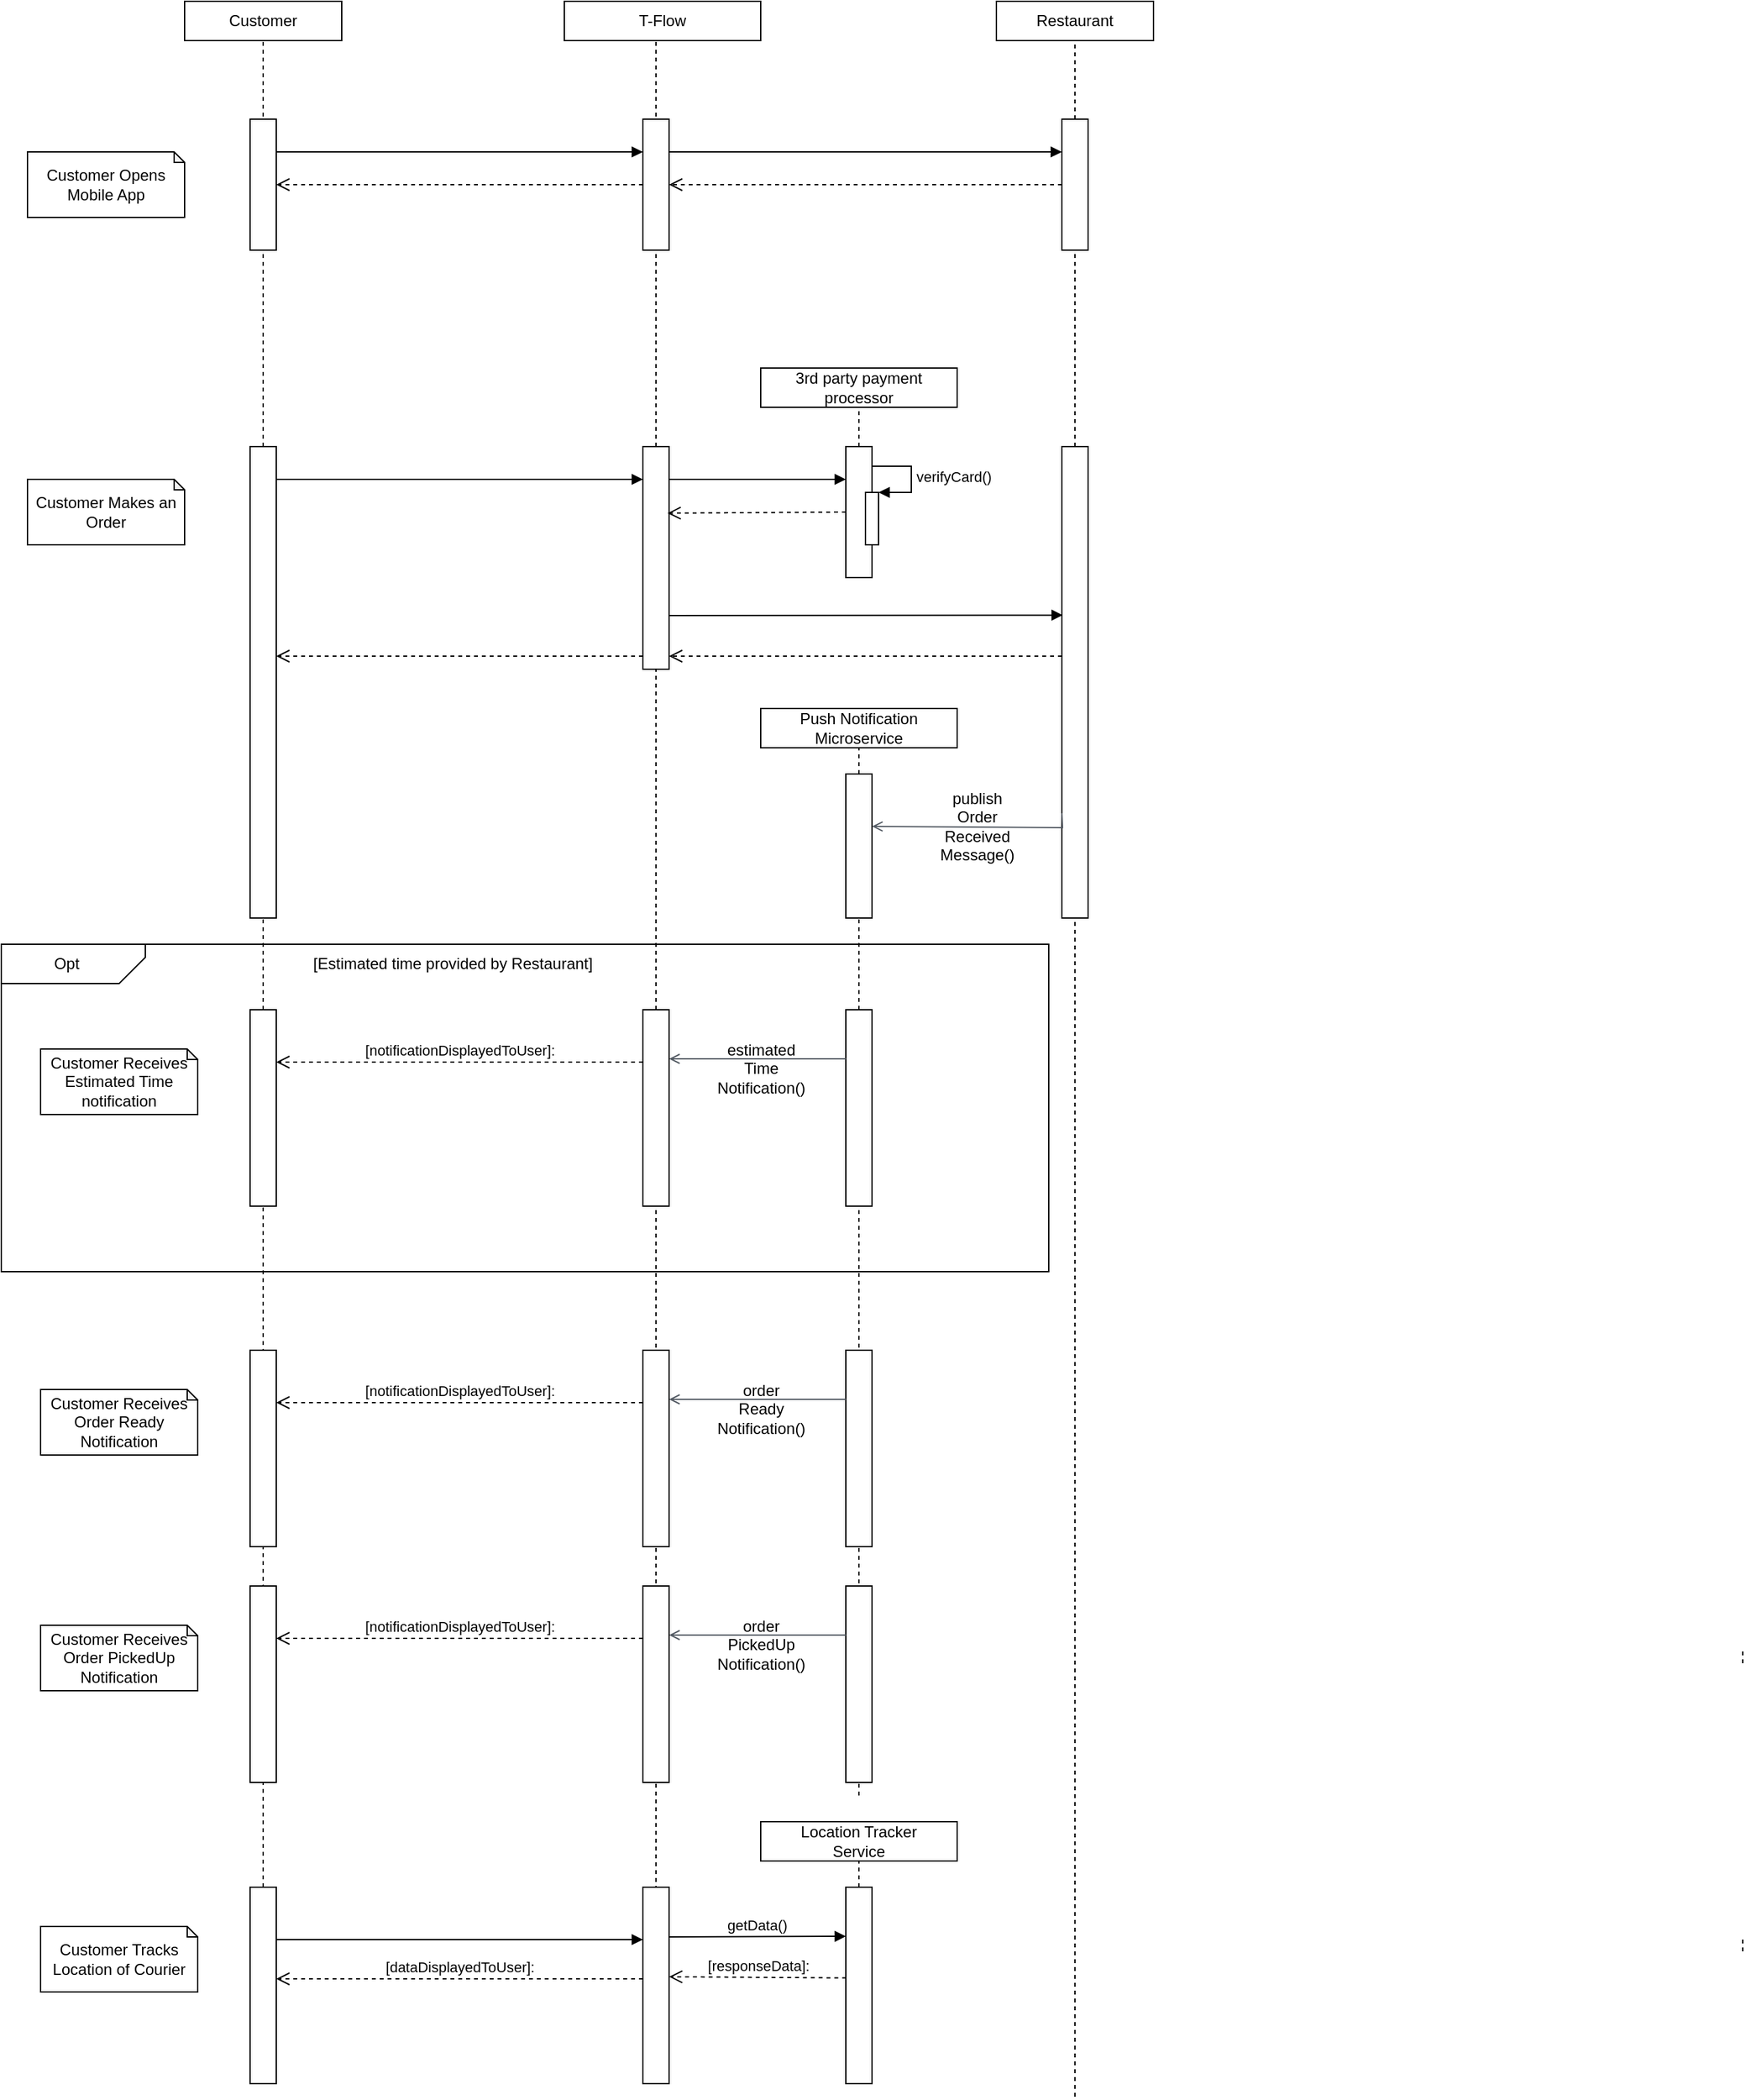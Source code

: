<mxfile version="20.1.1" type="github">
  <diagram id="gBy3llVhMxXYmEbgjKkH" name="Page-1">
    <mxGraphModel dx="2111" dy="596" grid="1" gridSize="10" guides="1" tooltips="1" connect="1" arrows="1" fold="1" page="1" pageScale="1" pageWidth="850" pageHeight="1100" math="0" shadow="0">
      <root>
        <mxCell id="0" />
        <mxCell id="1" parent="0" />
        <mxCell id="ma4kMYxB2yZlrIE0OlbE-1" value="Customer&lt;span style=&quot;color: rgba(0, 0, 0, 0); font-family: monospace; font-size: 0px; text-align: start;&quot;&gt;%3CmxGraphModel%3E%3Croot%3E%3CmxCell%20id%3D%220%22%2F%3E%3CmxCell%20id%3D%221%22%20parent%3D%220%22%2F%3E%3CmxCell%20id%3D%222%22%20value%3D%22Restaurant&#39;s%20User%20Interface%20(Mobile%20or%20Browser)%22%20style%3D%22rounded%3D0%3BwhiteSpace%3Dwrap%3Bhtml%3D1%3B%22%20vertex%3D%221%22%20parent%3D%221%22%3E%3CmxGeometry%20x%3D%22590%22%20y%3D%2270%22%20width%3D%22120%22%20height%3D%2250%22%20as%3D%22geometry%22%2F%3E%3C%2FmxCell%3E%3C%2Froot%3E%3C%2FmxGraphModel%3E&lt;/span&gt;" style="rounded=0;whiteSpace=wrap;html=1;" parent="1" vertex="1">
          <mxGeometry x="110" y="70" width="120" height="30" as="geometry" />
        </mxCell>
        <mxCell id="ma4kMYxB2yZlrIE0OlbE-2" value="T-Flow" style="rounded=0;whiteSpace=wrap;html=1;" parent="1" vertex="1">
          <mxGeometry x="400" y="70" width="150" height="30" as="geometry" />
        </mxCell>
        <mxCell id="ma4kMYxB2yZlrIE0OlbE-3" value="Restaurant" style="rounded=0;whiteSpace=wrap;html=1;" parent="1" vertex="1">
          <mxGeometry x="730" y="70" width="120" height="30" as="geometry" />
        </mxCell>
        <mxCell id="ma4kMYxB2yZlrIE0OlbE-17" value="Customer Opens Mobile App" style="shape=note;whiteSpace=wrap;html=1;backgroundOutline=1;darkOpacity=0.05;size=8;" parent="1" vertex="1">
          <mxGeometry x="-10" y="185" width="120" height="50" as="geometry" />
        </mxCell>
        <mxCell id="ma4kMYxB2yZlrIE0OlbE-18" value="" style="endArrow=none;dashed=1;html=1;rounded=0;entryX=0.5;entryY=1;entryDx=0;entryDy=0;startArrow=none;" parent="1" source="ma4kMYxB2yZlrIE0OlbE-78" edge="1">
          <mxGeometry width="50" height="50" relative="1" as="geometry">
            <mxPoint x="170" y="780" as="sourcePoint" />
            <mxPoint x="170" y="100" as="targetPoint" />
          </mxGeometry>
        </mxCell>
        <mxCell id="ma4kMYxB2yZlrIE0OlbE-19" value="" style="rounded=0;whiteSpace=wrap;html=1;" parent="1" vertex="1">
          <mxGeometry x="160" y="160" width="20" height="100" as="geometry" />
        </mxCell>
        <mxCell id="ma4kMYxB2yZlrIE0OlbE-24" value="" style="endArrow=none;dashed=1;html=1;rounded=0;entryX=0.5;entryY=1;entryDx=0;entryDy=0;startArrow=none;" parent="1" source="ma4kMYxB2yZlrIE0OlbE-20" target="ma4kMYxB2yZlrIE0OlbE-78" edge="1">
          <mxGeometry width="50" height="50" relative="1" as="geometry">
            <mxPoint x="170" y="1220.0" as="sourcePoint" />
            <mxPoint x="170" y="825" as="targetPoint" />
          </mxGeometry>
        </mxCell>
        <mxCell id="ma4kMYxB2yZlrIE0OlbE-25" value="" style="endArrow=none;dashed=1;html=1;rounded=0;entryX=0.5;entryY=1;entryDx=0;entryDy=0;startArrow=none;" parent="1" source="ma4kMYxB2yZlrIE0OlbE-127" target="ma4kMYxB2yZlrIE0OlbE-20" edge="1">
          <mxGeometry width="50" height="50" relative="1" as="geometry">
            <mxPoint x="170" y="1780" as="sourcePoint" />
            <mxPoint x="430" y="1240" as="targetPoint" />
          </mxGeometry>
        </mxCell>
        <mxCell id="ma4kMYxB2yZlrIE0OlbE-34" value="" style="html=1;verticalAlign=bottom;endArrow=block;rounded=0;entryX=0;entryY=0.25;entryDx=0;entryDy=0;exitX=1;exitY=0.25;exitDx=0;exitDy=0;" parent="1" source="ma4kMYxB2yZlrIE0OlbE-19" target="ma4kMYxB2yZlrIE0OlbE-27" edge="1">
          <mxGeometry width="80" relative="1" as="geometry">
            <mxPoint x="290" y="220" as="sourcePoint" />
            <mxPoint x="370" y="220" as="targetPoint" />
          </mxGeometry>
        </mxCell>
        <mxCell id="ma4kMYxB2yZlrIE0OlbE-42" value="" style="html=1;verticalAlign=bottom;endArrow=block;rounded=0;entryX=0;entryY=0.25;entryDx=0;entryDy=0;exitX=1;exitY=0.25;exitDx=0;exitDy=0;" parent="1" source="ma4kMYxB2yZlrIE0OlbE-27" target="ma4kMYxB2yZlrIE0OlbE-37" edge="1">
          <mxGeometry width="80" relative="1" as="geometry">
            <mxPoint x="460" y="150" as="sourcePoint" />
            <mxPoint x="540" y="150" as="targetPoint" />
          </mxGeometry>
        </mxCell>
        <mxCell id="ma4kMYxB2yZlrIE0OlbE-45" value="" style="html=1;verticalAlign=bottom;endArrow=open;dashed=1;endSize=8;rounded=0;exitX=0;exitY=0.5;exitDx=0;exitDy=0;entryX=1;entryY=0.5;entryDx=0;entryDy=0;" parent="1" source="ma4kMYxB2yZlrIE0OlbE-37" target="ma4kMYxB2yZlrIE0OlbE-27" edge="1">
          <mxGeometry relative="1" as="geometry">
            <mxPoint x="680" y="210" as="sourcePoint" />
            <mxPoint x="600" y="210" as="targetPoint" />
          </mxGeometry>
        </mxCell>
        <mxCell id="ma4kMYxB2yZlrIE0OlbE-46" value="" style="html=1;verticalAlign=bottom;endArrow=open;dashed=1;endSize=8;rounded=0;exitX=0;exitY=0.5;exitDx=0;exitDy=0;entryX=1;entryY=0.5;entryDx=0;entryDy=0;" parent="1" source="ma4kMYxB2yZlrIE0OlbE-27" target="ma4kMYxB2yZlrIE0OlbE-19" edge="1">
          <mxGeometry relative="1" as="geometry">
            <mxPoint x="430" y="210" as="sourcePoint" />
            <mxPoint x="350" y="210" as="targetPoint" />
          </mxGeometry>
        </mxCell>
        <mxCell id="ma4kMYxB2yZlrIE0OlbE-26" value="" style="endArrow=none;dashed=1;html=1;rounded=0;entryX=0.5;entryY=1;entryDx=0;entryDy=0;startArrow=none;" parent="1" source="ma4kMYxB2yZlrIE0OlbE-28" edge="1">
          <mxGeometry width="50" height="50" relative="1" as="geometry">
            <mxPoint x="470" y="1072.727" as="sourcePoint" />
            <mxPoint x="470.0" y="100" as="targetPoint" />
          </mxGeometry>
        </mxCell>
        <mxCell id="ma4kMYxB2yZlrIE0OlbE-27" value="" style="rounded=0;whiteSpace=wrap;html=1;" parent="1" vertex="1">
          <mxGeometry x="460" y="160" width="20" height="100" as="geometry" />
        </mxCell>
        <mxCell id="ma4kMYxB2yZlrIE0OlbE-47" value="" style="endArrow=none;dashed=1;html=1;rounded=0;entryX=0.5;entryY=1;entryDx=0;entryDy=0;startArrow=none;" parent="1" target="ma4kMYxB2yZlrIE0OlbE-28" edge="1">
          <mxGeometry width="50" height="50" relative="1" as="geometry">
            <mxPoint x="470" y="1590" as="sourcePoint" />
            <mxPoint x="470.0" y="100" as="targetPoint" />
            <Array as="points">
              <mxPoint x="470" y="1250" />
            </Array>
          </mxGeometry>
        </mxCell>
        <mxCell id="ma4kMYxB2yZlrIE0OlbE-52" value="3rd party payment processor" style="rounded=0;whiteSpace=wrap;html=1;" parent="1" vertex="1">
          <mxGeometry x="550" y="350" width="150" height="30" as="geometry" />
        </mxCell>
        <mxCell id="ma4kMYxB2yZlrIE0OlbE-54" value="" style="endArrow=none;dashed=1;html=1;rounded=0;entryX=0.5;entryY=1;entryDx=0;entryDy=0;startArrow=none;" parent="1" source="ma4kMYxB2yZlrIE0OlbE-55" target="ma4kMYxB2yZlrIE0OlbE-52" edge="1">
          <mxGeometry width="50" height="50" relative="1" as="geometry">
            <mxPoint x="625" y="2119.091" as="sourcePoint" />
            <mxPoint x="480" y="540" as="targetPoint" />
          </mxGeometry>
        </mxCell>
        <mxCell id="ma4kMYxB2yZlrIE0OlbE-28" value="" style="rounded=0;whiteSpace=wrap;html=1;" parent="1" vertex="1">
          <mxGeometry x="460" y="410" width="20" height="170" as="geometry" />
        </mxCell>
        <mxCell id="ma4kMYxB2yZlrIE0OlbE-49" value="Customer Makes an Order" style="shape=note;whiteSpace=wrap;html=1;backgroundOutline=1;darkOpacity=0.05;size=8;" parent="1" vertex="1">
          <mxGeometry x="-10" y="435" width="120" height="50" as="geometry" />
        </mxCell>
        <mxCell id="ma4kMYxB2yZlrIE0OlbE-50" value="" style="html=1;verticalAlign=bottom;endArrow=block;rounded=0;exitX=0.982;exitY=0.147;exitDx=0;exitDy=0;exitPerimeter=0;" parent="1" edge="1">
          <mxGeometry width="80" relative="1" as="geometry">
            <mxPoint x="179.64" y="434.99" as="sourcePoint" />
            <mxPoint x="460" y="435" as="targetPoint" />
          </mxGeometry>
        </mxCell>
        <mxCell id="ma4kMYxB2yZlrIE0OlbE-55" value="" style="rounded=0;whiteSpace=wrap;html=1;" parent="1" vertex="1">
          <mxGeometry x="615" y="410" width="20" height="100" as="geometry" />
        </mxCell>
        <mxCell id="ma4kMYxB2yZlrIE0OlbE-57" value="" style="html=1;verticalAlign=bottom;endArrow=block;rounded=0;exitX=0.991;exitY=0.147;exitDx=0;exitDy=0;entryX=0;entryY=0.25;entryDx=0;entryDy=0;exitPerimeter=0;" parent="1" source="ma4kMYxB2yZlrIE0OlbE-28" target="ma4kMYxB2yZlrIE0OlbE-55" edge="1">
          <mxGeometry width="80" relative="1" as="geometry">
            <mxPoint x="530" y="440" as="sourcePoint" />
            <mxPoint x="610" y="440" as="targetPoint" />
          </mxGeometry>
        </mxCell>
        <mxCell id="ma4kMYxB2yZlrIE0OlbE-58" value="" style="html=1;points=[];perimeter=orthogonalPerimeter;" parent="1" vertex="1">
          <mxGeometry x="630" y="445" width="10" height="40" as="geometry" />
        </mxCell>
        <mxCell id="ma4kMYxB2yZlrIE0OlbE-59" value="verifyCard()" style="edgeStyle=orthogonalEdgeStyle;html=1;align=left;spacingLeft=2;endArrow=block;rounded=0;entryX=1;entryY=0;" parent="1" target="ma4kMYxB2yZlrIE0OlbE-58" edge="1">
          <mxGeometry relative="1" as="geometry">
            <mxPoint x="635" y="425" as="sourcePoint" />
            <Array as="points">
              <mxPoint x="665" y="425" />
            </Array>
          </mxGeometry>
        </mxCell>
        <mxCell id="ma4kMYxB2yZlrIE0OlbE-60" value="" style="html=1;verticalAlign=bottom;endArrow=open;dashed=1;endSize=8;rounded=0;exitX=0;exitY=0.5;exitDx=0;exitDy=0;entryX=0.941;entryY=0.299;entryDx=0;entryDy=0;entryPerimeter=0;" parent="1" source="ma4kMYxB2yZlrIE0OlbE-55" target="ma4kMYxB2yZlrIE0OlbE-28" edge="1">
          <mxGeometry relative="1" as="geometry">
            <mxPoint x="610" y="440" as="sourcePoint" />
            <mxPoint x="530" y="440" as="targetPoint" />
          </mxGeometry>
        </mxCell>
        <mxCell id="ma4kMYxB2yZlrIE0OlbE-61" value="" style="html=1;verticalAlign=bottom;endArrow=block;rounded=0;entryX=0.032;entryY=0.613;entryDx=0;entryDy=0;entryPerimeter=0;" parent="1" edge="1">
          <mxGeometry width="80" relative="1" as="geometry">
            <mxPoint x="480" y="539" as="sourcePoint" />
            <mxPoint x="780.64" y="538.73" as="targetPoint" />
          </mxGeometry>
        </mxCell>
        <mxCell id="ma4kMYxB2yZlrIE0OlbE-13" value="" style="endArrow=none;dashed=1;html=1;rounded=0;entryX=0.5;entryY=1;entryDx=0;entryDy=0;" parent="1" edge="1">
          <mxGeometry width="50" height="50" relative="1" as="geometry">
            <mxPoint x="1300" y="1330" as="sourcePoint" />
            <mxPoint x="1300.0" y="1340" as="targetPoint" />
          </mxGeometry>
        </mxCell>
        <mxCell id="ma4kMYxB2yZlrIE0OlbE-15" value="" style="endArrow=none;dashed=1;html=1;rounded=0;entryX=0.5;entryY=1;entryDx=0;entryDy=0;" parent="1" edge="1">
          <mxGeometry width="50" height="50" relative="1" as="geometry">
            <mxPoint x="1300" y="1550" as="sourcePoint" />
            <mxPoint x="1300.0" y="1560" as="targetPoint" />
          </mxGeometry>
        </mxCell>
        <mxCell id="ma4kMYxB2yZlrIE0OlbE-67" value="" style="html=1;verticalAlign=bottom;endArrow=open;dashed=1;endSize=8;rounded=0;exitX=0;exitY=0.5;exitDx=0;exitDy=0;entryX=1;entryY=0.5;entryDx=0;entryDy=0;" parent="1" edge="1">
          <mxGeometry relative="1" as="geometry">
            <mxPoint x="780" y="570" as="sourcePoint" />
            <mxPoint x="480" y="570" as="targetPoint" />
          </mxGeometry>
        </mxCell>
        <mxCell id="ma4kMYxB2yZlrIE0OlbE-68" value="" style="html=1;verticalAlign=bottom;endArrow=open;dashed=1;endSize=8;rounded=0;exitX=0;exitY=0.5;exitDx=0;exitDy=0;entryX=1;entryY=0.5;entryDx=0;entryDy=0;" parent="1" edge="1">
          <mxGeometry relative="1" as="geometry">
            <mxPoint x="460" y="570" as="sourcePoint" />
            <mxPoint x="180" y="570" as="targetPoint" />
          </mxGeometry>
        </mxCell>
        <mxCell id="ma4kMYxB2yZlrIE0OlbE-69" value="Push Notification Microservice" style="rounded=0;whiteSpace=wrap;html=1;" parent="1" vertex="1">
          <mxGeometry x="550" y="610" width="150" height="30" as="geometry" />
        </mxCell>
        <mxCell id="ma4kMYxB2yZlrIE0OlbE-70" value="" style="endArrow=none;dashed=1;html=1;rounded=0;entryX=0.5;entryY=1;entryDx=0;entryDy=0;startArrow=none;" parent="1" source="ma4kMYxB2yZlrIE0OlbE-72" target="ma4kMYxB2yZlrIE0OlbE-69" edge="1">
          <mxGeometry width="50" height="50" relative="1" as="geometry">
            <mxPoint x="625" y="990" as="sourcePoint" />
            <mxPoint x="635" y="390" as="targetPoint" />
          </mxGeometry>
        </mxCell>
        <mxCell id="ma4kMYxB2yZlrIE0OlbE-35" value="" style="endArrow=none;dashed=1;html=1;rounded=0;entryX=0.5;entryY=1;entryDx=0;entryDy=0;startArrow=none;" parent="1" source="ma4kMYxB2yZlrIE0OlbE-37" edge="1">
          <mxGeometry width="50" height="50" relative="1" as="geometry">
            <mxPoint x="790" y="1001.818" as="sourcePoint" />
            <mxPoint x="790" y="100" as="targetPoint" />
          </mxGeometry>
        </mxCell>
        <mxCell id="ma4kMYxB2yZlrIE0OlbE-37" value="" style="rounded=0;whiteSpace=wrap;html=1;" parent="1" vertex="1">
          <mxGeometry x="780" y="160" width="20" height="100" as="geometry" />
        </mxCell>
        <mxCell id="ma4kMYxB2yZlrIE0OlbE-36" value="" style="endArrow=none;dashed=1;html=1;rounded=0;entryX=0.5;entryY=1;entryDx=0;entryDy=0;startArrow=none;" parent="1" target="ma4kMYxB2yZlrIE0OlbE-37" edge="1">
          <mxGeometry width="50" height="50" relative="1" as="geometry">
            <mxPoint x="790" y="410" as="sourcePoint" />
            <mxPoint x="790" y="120" as="targetPoint" />
          </mxGeometry>
        </mxCell>
        <mxCell id="ma4kMYxB2yZlrIE0OlbE-39" value="" style="endArrow=none;dashed=1;html=1;rounded=0;entryX=0.5;entryY=1;entryDx=0;entryDy=0;startArrow=none;" parent="1" edge="1">
          <mxGeometry width="50" height="50" relative="1" as="geometry">
            <mxPoint x="790" y="1670" as="sourcePoint" />
            <mxPoint x="790" y="620" as="targetPoint" />
          </mxGeometry>
        </mxCell>
        <mxCell id="ma4kMYxB2yZlrIE0OlbE-71" value="" style="rounded=0;whiteSpace=wrap;html=1;" parent="1" vertex="1">
          <mxGeometry x="780" y="410" width="20" height="360" as="geometry" />
        </mxCell>
        <mxCell id="ma4kMYxB2yZlrIE0OlbE-72" value="" style="rounded=0;whiteSpace=wrap;html=1;" parent="1" vertex="1">
          <mxGeometry x="615" y="660" width="20" height="110" as="geometry" />
        </mxCell>
        <mxCell id="ma4kMYxB2yZlrIE0OlbE-73" value="" style="endArrow=none;dashed=1;html=1;rounded=0;entryX=0.5;entryY=1;entryDx=0;entryDy=0;startArrow=none;" parent="1" target="ma4kMYxB2yZlrIE0OlbE-72" edge="1">
          <mxGeometry width="50" height="50" relative="1" as="geometry">
            <mxPoint x="625" y="1440" as="sourcePoint" />
            <mxPoint x="625" y="640" as="targetPoint" />
          </mxGeometry>
        </mxCell>
        <mxCell id="ma4kMYxB2yZlrIE0OlbE-76" value="publish&lt;br&gt;Order&lt;br&gt;Received&lt;br&gt;Message()" style="text;html=1;align=center;verticalAlign=middle;resizable=0;points=[];autosize=1;strokeColor=none;fillColor=none;" parent="1" vertex="1">
          <mxGeometry x="679.999" y="670" width="70" height="60" as="geometry" />
        </mxCell>
        <mxCell id="ma4kMYxB2yZlrIE0OlbE-77" value="" style="edgeStyle=orthogonalEdgeStyle;html=1;endArrow=none;elbow=vertical;startArrow=open;startFill=0;strokeColor=#545B64;rounded=0;" parent="1" edge="1">
          <mxGeometry width="100" relative="1" as="geometry">
            <mxPoint x="635" y="700" as="sourcePoint" />
            <mxPoint x="780" y="690.0" as="targetPoint" />
          </mxGeometry>
        </mxCell>
        <mxCell id="ma4kMYxB2yZlrIE0OlbE-78" value="" style="rounded=0;whiteSpace=wrap;html=1;" parent="1" vertex="1">
          <mxGeometry x="160" y="410" width="20" height="360" as="geometry" />
        </mxCell>
        <mxCell id="ma4kMYxB2yZlrIE0OlbE-93" value="" style="group" parent="1" vertex="1" connectable="0">
          <mxGeometry y="840" width="635" height="150" as="geometry" />
        </mxCell>
        <mxCell id="ma4kMYxB2yZlrIE0OlbE-20" value="" style="rounded=0;whiteSpace=wrap;html=1;" parent="ma4kMYxB2yZlrIE0OlbE-93" vertex="1">
          <mxGeometry x="160" width="20" height="150" as="geometry" />
        </mxCell>
        <mxCell id="ma4kMYxB2yZlrIE0OlbE-84" value="Customer Receives Estimated Time notification" style="shape=note;whiteSpace=wrap;html=1;backgroundOutline=1;darkOpacity=0.05;size=8;" parent="ma4kMYxB2yZlrIE0OlbE-93" vertex="1">
          <mxGeometry y="30" width="120" height="50" as="geometry" />
        </mxCell>
        <mxCell id="ma4kMYxB2yZlrIE0OlbE-32" value="" style="rounded=0;whiteSpace=wrap;html=1;" parent="ma4kMYxB2yZlrIE0OlbE-93" vertex="1">
          <mxGeometry x="615" width="20" height="150" as="geometry" />
        </mxCell>
        <mxCell id="ma4kMYxB2yZlrIE0OlbE-85" value="" style="endArrow=none;dashed=1;html=1;rounded=0;entryX=0.5;entryY=1;entryDx=0;entryDy=0;startArrow=none;" parent="ma4kMYxB2yZlrIE0OlbE-93" target="ma4kMYxB2yZlrIE0OlbE-32" edge="1">
          <mxGeometry width="50" height="50" relative="1" as="geometry">
            <mxPoint x="625" y="150" as="sourcePoint" />
            <mxPoint x="625" y="-70" as="targetPoint" />
          </mxGeometry>
        </mxCell>
        <mxCell id="ma4kMYxB2yZlrIE0OlbE-88" value="estimated&lt;br&gt;Time&lt;br&gt;Notification()" style="text;html=1;align=center;verticalAlign=middle;resizable=0;points=[];autosize=1;strokeColor=none;fillColor=none;" parent="ma4kMYxB2yZlrIE0OlbE-93" vertex="1">
          <mxGeometry x="510.004" y="20" width="80" height="50" as="geometry" />
        </mxCell>
        <mxCell id="ma4kMYxB2yZlrIE0OlbE-89" value="" style="edgeStyle=orthogonalEdgeStyle;html=1;endArrow=none;elbow=vertical;startArrow=open;startFill=0;strokeColor=#545B64;rounded=0;entryX=0;entryY=0.25;entryDx=0;entryDy=0;exitX=1;exitY=0.25;exitDx=0;exitDy=0;" parent="ma4kMYxB2yZlrIE0OlbE-93" source="ma4kMYxB2yZlrIE0OlbE-90" target="ma4kMYxB2yZlrIE0OlbE-32" edge="1">
          <mxGeometry width="100" relative="1" as="geometry">
            <mxPoint x="180" y="40" as="sourcePoint" />
            <mxPoint x="600" y="40" as="targetPoint" />
          </mxGeometry>
        </mxCell>
        <mxCell id="ma4kMYxB2yZlrIE0OlbE-90" value="" style="rounded=0;whiteSpace=wrap;html=1;" parent="ma4kMYxB2yZlrIE0OlbE-93" vertex="1">
          <mxGeometry x="460" width="20" height="150" as="geometry" />
        </mxCell>
        <mxCell id="ma4kMYxB2yZlrIE0OlbE-92" value="[notificationDisplayedToUser]:" style="html=1;verticalAlign=bottom;endArrow=open;dashed=1;endSize=8;rounded=0;exitX=0;exitY=0.5;exitDx=0;exitDy=0;entryX=1;entryY=0.5;entryDx=0;entryDy=0;" parent="ma4kMYxB2yZlrIE0OlbE-93" edge="1">
          <mxGeometry relative="1" as="geometry">
            <mxPoint x="460" y="40" as="sourcePoint" />
            <mxPoint x="180" y="40" as="targetPoint" />
          </mxGeometry>
        </mxCell>
        <mxCell id="ma4kMYxB2yZlrIE0OlbE-94" value="" style="rounded=0;whiteSpace=wrap;html=1;fillColor=none;" parent="1" vertex="1">
          <mxGeometry x="-30" y="790" width="800" height="250" as="geometry" />
        </mxCell>
        <mxCell id="ma4kMYxB2yZlrIE0OlbE-95" value="" style="group" parent="1" vertex="1" connectable="0">
          <mxGeometry x="-30" y="790" width="110" height="30" as="geometry" />
        </mxCell>
        <mxCell id="ma4kMYxB2yZlrIE0OlbE-96" value="" style="shape=card;whiteSpace=wrap;html=1;fillColor=none;rotation=-180;size=20;" parent="ma4kMYxB2yZlrIE0OlbE-95" vertex="1">
          <mxGeometry width="110" height="30" as="geometry" />
        </mxCell>
        <mxCell id="ma4kMYxB2yZlrIE0OlbE-97" value="Opt" style="text;html=1;strokeColor=none;fillColor=none;align=center;verticalAlign=middle;whiteSpace=wrap;rounded=0;" parent="ma4kMYxB2yZlrIE0OlbE-95" vertex="1">
          <mxGeometry x="20" width="60" height="30" as="geometry" />
        </mxCell>
        <mxCell id="ma4kMYxB2yZlrIE0OlbE-99" value="[Estimated time provided by Restaurant]" style="text;html=1;strokeColor=none;fillColor=none;align=center;verticalAlign=middle;whiteSpace=wrap;rounded=0;" parent="1" vertex="1">
          <mxGeometry x="205" y="790" width="220" height="30" as="geometry" />
        </mxCell>
        <mxCell id="ma4kMYxB2yZlrIE0OlbE-100" value="" style="group" parent="1" vertex="1" connectable="0">
          <mxGeometry y="1100" width="635" height="150" as="geometry" />
        </mxCell>
        <mxCell id="ma4kMYxB2yZlrIE0OlbE-101" value="" style="rounded=0;whiteSpace=wrap;html=1;" parent="ma4kMYxB2yZlrIE0OlbE-100" vertex="1">
          <mxGeometry x="160" width="20" height="150" as="geometry" />
        </mxCell>
        <mxCell id="ma4kMYxB2yZlrIE0OlbE-102" value="Customer Receives Order Ready Notification" style="shape=note;whiteSpace=wrap;html=1;backgroundOutline=1;darkOpacity=0.05;size=8;" parent="ma4kMYxB2yZlrIE0OlbE-100" vertex="1">
          <mxGeometry y="30" width="120" height="50" as="geometry" />
        </mxCell>
        <mxCell id="ma4kMYxB2yZlrIE0OlbE-103" value="" style="rounded=0;whiteSpace=wrap;html=1;" parent="ma4kMYxB2yZlrIE0OlbE-100" vertex="1">
          <mxGeometry x="615" width="20" height="150" as="geometry" />
        </mxCell>
        <mxCell id="ma4kMYxB2yZlrIE0OlbE-104" value="" style="endArrow=none;dashed=1;html=1;rounded=0;entryX=0.5;entryY=1;entryDx=0;entryDy=0;startArrow=none;" parent="ma4kMYxB2yZlrIE0OlbE-100" target="ma4kMYxB2yZlrIE0OlbE-103" edge="1">
          <mxGeometry width="50" height="50" relative="1" as="geometry">
            <mxPoint x="625" y="150" as="sourcePoint" />
            <mxPoint x="625" y="-70" as="targetPoint" />
          </mxGeometry>
        </mxCell>
        <mxCell id="ma4kMYxB2yZlrIE0OlbE-105" value="order&lt;br&gt;Ready&lt;br&gt;Notification()" style="text;html=1;align=center;verticalAlign=middle;resizable=0;points=[];autosize=1;strokeColor=none;fillColor=none;" parent="ma4kMYxB2yZlrIE0OlbE-100" vertex="1">
          <mxGeometry x="510.004" y="20" width="80" height="50" as="geometry" />
        </mxCell>
        <mxCell id="ma4kMYxB2yZlrIE0OlbE-106" value="" style="edgeStyle=orthogonalEdgeStyle;html=1;endArrow=none;elbow=vertical;startArrow=open;startFill=0;strokeColor=#545B64;rounded=0;entryX=0;entryY=0.25;entryDx=0;entryDy=0;exitX=1;exitY=0.25;exitDx=0;exitDy=0;" parent="ma4kMYxB2yZlrIE0OlbE-100" source="ma4kMYxB2yZlrIE0OlbE-107" target="ma4kMYxB2yZlrIE0OlbE-103" edge="1">
          <mxGeometry width="100" relative="1" as="geometry">
            <mxPoint x="180" y="40" as="sourcePoint" />
            <mxPoint x="600" y="40" as="targetPoint" />
          </mxGeometry>
        </mxCell>
        <mxCell id="ma4kMYxB2yZlrIE0OlbE-107" value="" style="rounded=0;whiteSpace=wrap;html=1;" parent="ma4kMYxB2yZlrIE0OlbE-100" vertex="1">
          <mxGeometry x="460" width="20" height="150" as="geometry" />
        </mxCell>
        <mxCell id="ma4kMYxB2yZlrIE0OlbE-108" value="[notificationDisplayedToUser]:" style="html=1;verticalAlign=bottom;endArrow=open;dashed=1;endSize=8;rounded=0;exitX=0;exitY=0.5;exitDx=0;exitDy=0;entryX=1;entryY=0.5;entryDx=0;entryDy=0;" parent="ma4kMYxB2yZlrIE0OlbE-100" edge="1">
          <mxGeometry relative="1" as="geometry">
            <mxPoint x="460" y="40" as="sourcePoint" />
            <mxPoint x="180" y="40" as="targetPoint" />
          </mxGeometry>
        </mxCell>
        <mxCell id="ma4kMYxB2yZlrIE0OlbE-119" value="Location Tracker&lt;br&gt;Service" style="rounded=0;whiteSpace=wrap;html=1;" parent="1" vertex="1">
          <mxGeometry x="550" y="1460" width="150" height="30" as="geometry" />
        </mxCell>
        <mxCell id="ma4kMYxB2yZlrIE0OlbE-120" value="" style="endArrow=none;dashed=1;html=1;rounded=0;entryX=0.5;entryY=1;entryDx=0;entryDy=0;startArrow=none;" parent="1" target="ma4kMYxB2yZlrIE0OlbE-119" edge="1">
          <mxGeometry width="50" height="50" relative="1" as="geometry">
            <mxPoint x="625" y="1510" as="sourcePoint" />
            <mxPoint x="410" y="1430" as="targetPoint" />
          </mxGeometry>
        </mxCell>
        <mxCell id="ma4kMYxB2yZlrIE0OlbE-122" value="" style="endArrow=none;dashed=1;html=1;rounded=0;entryX=0.5;entryY=1;entryDx=0;entryDy=0;startArrow=none;" parent="1" source="ma4kMYxB2yZlrIE0OlbE-123" edge="1">
          <mxGeometry width="50" height="50" relative="1" as="geometry">
            <mxPoint x="625" y="2041" as="sourcePoint" />
            <mxPoint x="625" y="1570" as="targetPoint" />
          </mxGeometry>
        </mxCell>
        <mxCell id="ma4kMYxB2yZlrIE0OlbE-110" value="" style="rounded=0;whiteSpace=wrap;html=1;" parent="1" vertex="1">
          <mxGeometry x="160" y="1280" width="20" height="150" as="geometry" />
        </mxCell>
        <mxCell id="ma4kMYxB2yZlrIE0OlbE-111" value="Customer Receives Order PickedUp&lt;br&gt;Notification" style="shape=note;whiteSpace=wrap;html=1;backgroundOutline=1;darkOpacity=0.05;size=8;" parent="1" vertex="1">
          <mxGeometry y="1310" width="120" height="50" as="geometry" />
        </mxCell>
        <mxCell id="ma4kMYxB2yZlrIE0OlbE-112" value="" style="rounded=0;whiteSpace=wrap;html=1;" parent="1" vertex="1">
          <mxGeometry x="615" y="1280" width="20" height="150" as="geometry" />
        </mxCell>
        <mxCell id="ma4kMYxB2yZlrIE0OlbE-113" value="" style="endArrow=none;dashed=1;html=1;rounded=0;entryX=0.5;entryY=1;entryDx=0;entryDy=0;startArrow=none;" parent="1" target="ma4kMYxB2yZlrIE0OlbE-112" edge="1">
          <mxGeometry width="50" height="50" relative="1" as="geometry">
            <mxPoint x="625" y="1430" as="sourcePoint" />
            <mxPoint x="625" y="1210" as="targetPoint" />
          </mxGeometry>
        </mxCell>
        <mxCell id="ma4kMYxB2yZlrIE0OlbE-114" value="order&lt;br&gt;PickedUp&lt;br&gt;Notification()" style="text;html=1;align=center;verticalAlign=middle;resizable=0;points=[];autosize=1;strokeColor=none;fillColor=none;" parent="1" vertex="1">
          <mxGeometry x="510.004" y="1300" width="80" height="50" as="geometry" />
        </mxCell>
        <mxCell id="ma4kMYxB2yZlrIE0OlbE-115" value="" style="edgeStyle=orthogonalEdgeStyle;html=1;endArrow=none;elbow=vertical;startArrow=open;startFill=0;strokeColor=#545B64;rounded=0;entryX=0;entryY=0.25;entryDx=0;entryDy=0;exitX=1;exitY=0.25;exitDx=0;exitDy=0;" parent="1" source="ma4kMYxB2yZlrIE0OlbE-116" target="ma4kMYxB2yZlrIE0OlbE-112" edge="1">
          <mxGeometry width="100" relative="1" as="geometry">
            <mxPoint x="180" y="1320" as="sourcePoint" />
            <mxPoint x="600" y="1320" as="targetPoint" />
          </mxGeometry>
        </mxCell>
        <mxCell id="ma4kMYxB2yZlrIE0OlbE-116" value="" style="rounded=0;whiteSpace=wrap;html=1;" parent="1" vertex="1">
          <mxGeometry x="460" y="1280" width="20" height="150" as="geometry" />
        </mxCell>
        <mxCell id="ma4kMYxB2yZlrIE0OlbE-117" value="[notificationDisplayedToUser]:" style="html=1;verticalAlign=bottom;endArrow=open;dashed=1;endSize=8;rounded=0;exitX=0;exitY=0.5;exitDx=0;exitDy=0;entryX=1;entryY=0.5;entryDx=0;entryDy=0;" parent="1" edge="1">
          <mxGeometry relative="1" as="geometry">
            <mxPoint x="460" y="1320" as="sourcePoint" />
            <mxPoint x="180" y="1320" as="targetPoint" />
          </mxGeometry>
        </mxCell>
        <mxCell id="ma4kMYxB2yZlrIE0OlbE-123" value="" style="rounded=0;whiteSpace=wrap;html=1;" parent="1" vertex="1">
          <mxGeometry x="615" y="1510" width="20" height="150" as="geometry" />
        </mxCell>
        <mxCell id="ma4kMYxB2yZlrIE0OlbE-126" value="" style="rounded=0;whiteSpace=wrap;html=1;" parent="1" vertex="1">
          <mxGeometry x="460" y="1510" width="20" height="150" as="geometry" />
        </mxCell>
        <mxCell id="ma4kMYxB2yZlrIE0OlbE-127" value="" style="rounded=0;whiteSpace=wrap;html=1;" parent="1" vertex="1">
          <mxGeometry x="160" y="1510" width="20" height="150" as="geometry" />
        </mxCell>
        <mxCell id="ma4kMYxB2yZlrIE0OlbE-129" value="Customer Tracks Location of Courier" style="shape=note;whiteSpace=wrap;html=1;backgroundOutline=1;darkOpacity=0.05;size=8;" parent="1" vertex="1">
          <mxGeometry y="1540" width="120" height="50" as="geometry" />
        </mxCell>
        <mxCell id="ma4kMYxB2yZlrIE0OlbE-130" value="" style="html=1;verticalAlign=bottom;endArrow=block;rounded=0;entryX=0;entryY=0.25;entryDx=0;entryDy=0;exitX=1;exitY=0.25;exitDx=0;exitDy=0;" parent="1" edge="1">
          <mxGeometry width="80" relative="1" as="geometry">
            <mxPoint x="180" y="1550" as="sourcePoint" />
            <mxPoint x="460" y="1550" as="targetPoint" />
          </mxGeometry>
        </mxCell>
        <mxCell id="ma4kMYxB2yZlrIE0OlbE-131" value="[dataDisplayedToUser]:" style="html=1;verticalAlign=bottom;endArrow=open;dashed=1;endSize=8;rounded=0;exitX=0;exitY=0.5;exitDx=0;exitDy=0;entryX=1;entryY=0.5;entryDx=0;entryDy=0;" parent="1" edge="1">
          <mxGeometry relative="1" as="geometry">
            <mxPoint x="460" y="1580" as="sourcePoint" />
            <mxPoint x="180" y="1580" as="targetPoint" />
          </mxGeometry>
        </mxCell>
        <mxCell id="ma4kMYxB2yZlrIE0OlbE-132" value="getData()" style="html=1;verticalAlign=bottom;endArrow=block;rounded=0;entryX=0;entryY=0.25;entryDx=0;entryDy=0;" parent="1" target="ma4kMYxB2yZlrIE0OlbE-123" edge="1">
          <mxGeometry width="80" relative="1" as="geometry">
            <mxPoint x="480" y="1548" as="sourcePoint" />
            <mxPoint x="610" y="1548" as="targetPoint" />
          </mxGeometry>
        </mxCell>
        <mxCell id="ma4kMYxB2yZlrIE0OlbE-133" value="[responseData]:" style="html=1;verticalAlign=bottom;endArrow=open;dashed=1;endSize=8;rounded=0;exitX=0.012;exitY=0.462;exitDx=0;exitDy=0;entryX=1.002;entryY=0.456;entryDx=0;entryDy=0;entryPerimeter=0;exitPerimeter=0;" parent="1" source="ma4kMYxB2yZlrIE0OlbE-123" target="ma4kMYxB2yZlrIE0OlbE-126" edge="1">
          <mxGeometry relative="1" as="geometry">
            <mxPoint x="480" y="1530" as="sourcePoint" />
            <mxPoint x="400" y="1530" as="targetPoint" />
          </mxGeometry>
        </mxCell>
      </root>
    </mxGraphModel>
  </diagram>
</mxfile>
